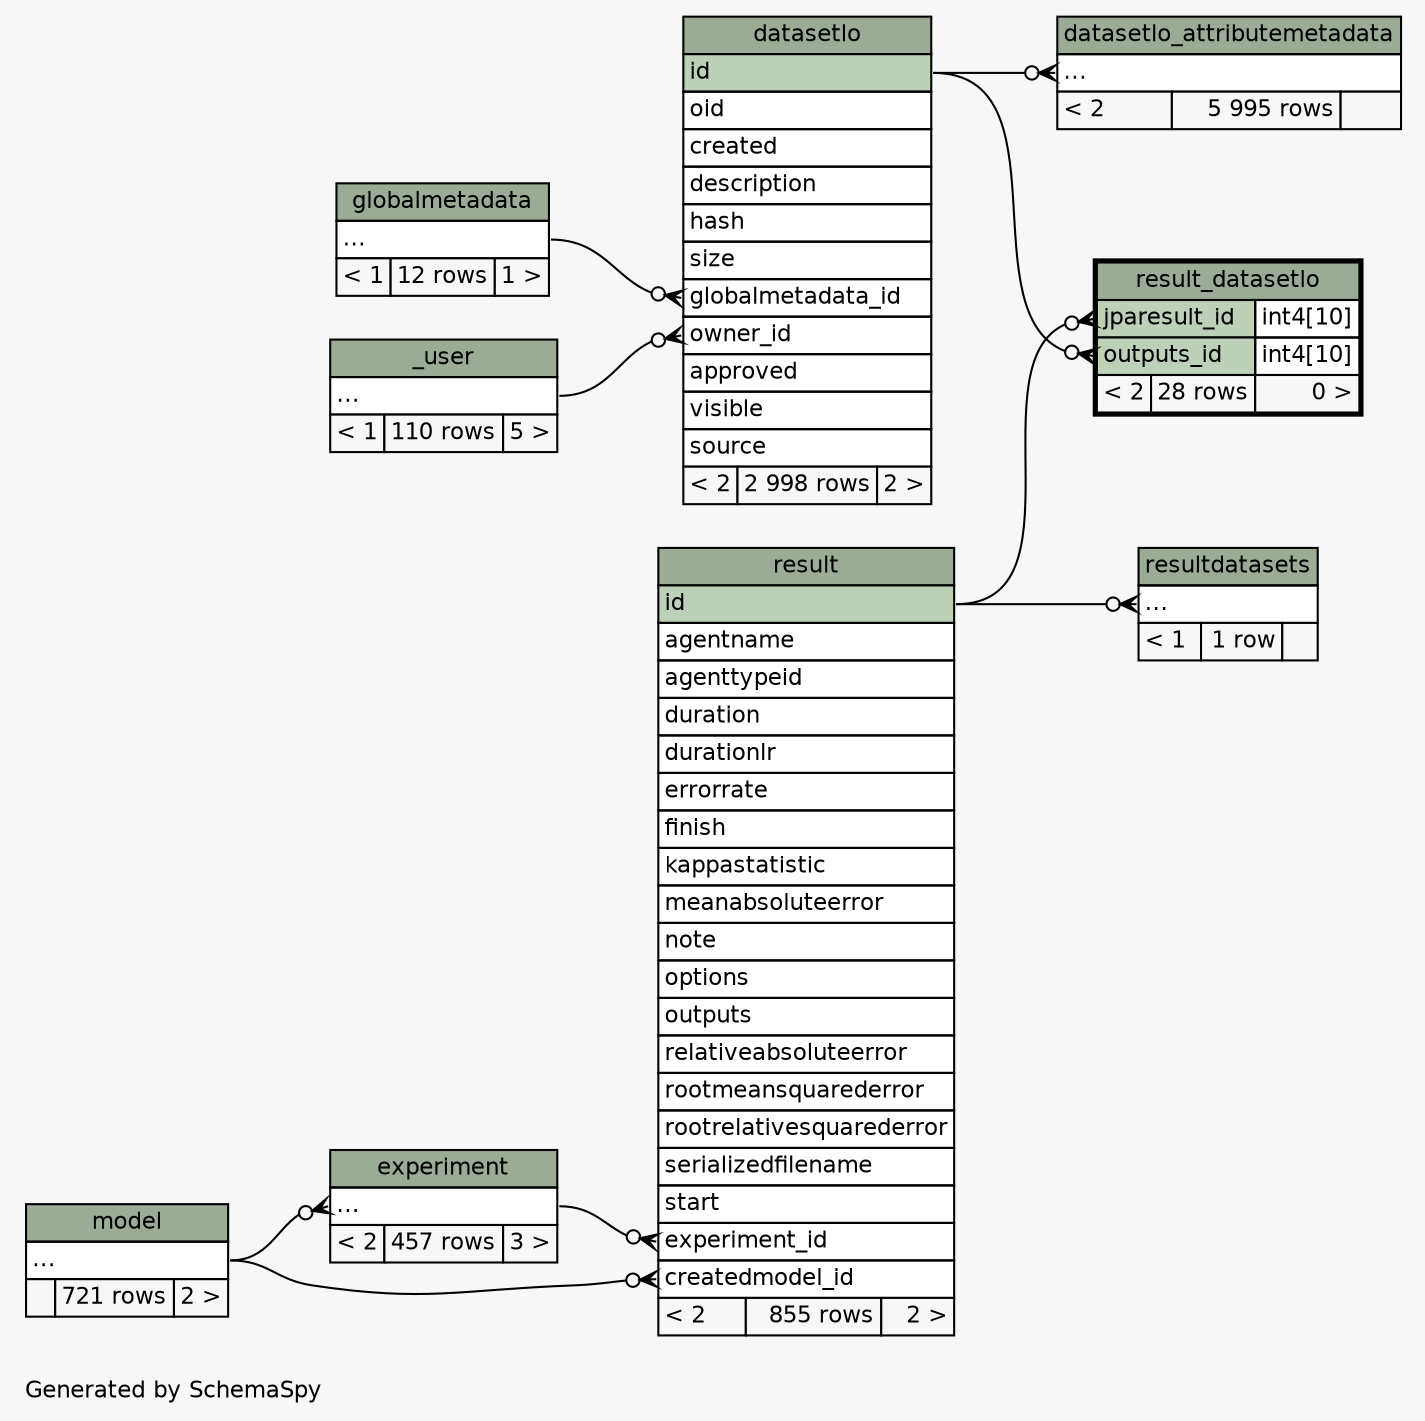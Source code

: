 // dot 2.38.0 on Mac OS X 10.9.4
// SchemaSpy rev 590
digraph "twoDegreesRelationshipsDiagram" {
  graph [
    rankdir="RL"
    bgcolor="#f7f7f7"
    label="\nGenerated by SchemaSpy"
    labeljust="l"
    nodesep="0.18"
    ranksep="0.46"
    fontname="Helvetica"
    fontsize="11"
  ];
  node [
    fontname="Helvetica"
    fontsize="11"
    shape="plaintext"
  ];
  edge [
    arrowsize="0.8"
  ];
  "datasetlo":"globalmetadata_id":w -> "globalmetadata":"elipses":e [arrowhead=none dir=back arrowtail=crowodot];
  "datasetlo":"owner_id":w -> "_user":"elipses":e [arrowhead=none dir=back arrowtail=crowodot];
  "datasetlo_attributemetadata":"elipses":w -> "datasetlo":"id":e [arrowhead=none dir=back arrowtail=crowodot];
  "experiment":"elipses":w -> "model":"elipses":e [arrowhead=none dir=back arrowtail=crowodot];
  "result":"createdmodel_id":w -> "model":"elipses":e [arrowhead=none dir=back arrowtail=crowodot];
  "result":"experiment_id":w -> "experiment":"elipses":e [arrowhead=none dir=back arrowtail=crowodot];
  "result_datasetlo":"jparesult_id":w -> "result":"id":e [arrowhead=none dir=back arrowtail=crowodot];
  "result_datasetlo":"outputs_id":w -> "datasetlo":"id":e [arrowhead=none dir=back arrowtail=crowodot];
  "resultdatasets":"elipses":w -> "result":"id":e [arrowhead=none dir=back arrowtail=crowodot];
  "_user" [
    label=<
    <TABLE BORDER="0" CELLBORDER="1" CELLSPACING="0" BGCOLOR="#ffffff">
      <TR><TD COLSPAN="3" BGCOLOR="#9bab96" ALIGN="CENTER">_user</TD></TR>
      <TR><TD PORT="elipses" COLSPAN="3" ALIGN="LEFT">...</TD></TR>
      <TR><TD ALIGN="LEFT" BGCOLOR="#f7f7f7">&lt; 1</TD><TD ALIGN="RIGHT" BGCOLOR="#f7f7f7">110 rows</TD><TD ALIGN="RIGHT" BGCOLOR="#f7f7f7">5 &gt;</TD></TR>
    </TABLE>>
    URL="_user.html"
    tooltip="_user"
  ];
  "datasetlo" [
    label=<
    <TABLE BORDER="0" CELLBORDER="1" CELLSPACING="0" BGCOLOR="#ffffff">
      <TR><TD COLSPAN="3" BGCOLOR="#9bab96" ALIGN="CENTER">datasetlo</TD></TR>
      <TR><TD PORT="id" COLSPAN="3" BGCOLOR="#bed1b8" ALIGN="LEFT">id</TD></TR>
      <TR><TD PORT="oid" COLSPAN="3" ALIGN="LEFT">oid</TD></TR>
      <TR><TD PORT="created" COLSPAN="3" ALIGN="LEFT">created</TD></TR>
      <TR><TD PORT="description" COLSPAN="3" ALIGN="LEFT">description</TD></TR>
      <TR><TD PORT="hash" COLSPAN="3" ALIGN="LEFT">hash</TD></TR>
      <TR><TD PORT="size" COLSPAN="3" ALIGN="LEFT">size</TD></TR>
      <TR><TD PORT="globalmetadata_id" COLSPAN="3" ALIGN="LEFT">globalmetadata_id</TD></TR>
      <TR><TD PORT="owner_id" COLSPAN="3" ALIGN="LEFT">owner_id</TD></TR>
      <TR><TD PORT="approved" COLSPAN="3" ALIGN="LEFT">approved</TD></TR>
      <TR><TD PORT="visible" COLSPAN="3" ALIGN="LEFT">visible</TD></TR>
      <TR><TD PORT="source" COLSPAN="3" ALIGN="LEFT">source</TD></TR>
      <TR><TD ALIGN="LEFT" BGCOLOR="#f7f7f7">&lt; 2</TD><TD ALIGN="RIGHT" BGCOLOR="#f7f7f7">2 998 rows</TD><TD ALIGN="RIGHT" BGCOLOR="#f7f7f7">2 &gt;</TD></TR>
    </TABLE>>
    URL="datasetlo.html"
    tooltip="datasetlo"
  ];
  "datasetlo_attributemetadata" [
    label=<
    <TABLE BORDER="0" CELLBORDER="1" CELLSPACING="0" BGCOLOR="#ffffff">
      <TR><TD COLSPAN="3" BGCOLOR="#9bab96" ALIGN="CENTER">datasetlo_attributemetadata</TD></TR>
      <TR><TD PORT="elipses" COLSPAN="3" ALIGN="LEFT">...</TD></TR>
      <TR><TD ALIGN="LEFT" BGCOLOR="#f7f7f7">&lt; 2</TD><TD ALIGN="RIGHT" BGCOLOR="#f7f7f7">5 995 rows</TD><TD ALIGN="RIGHT" BGCOLOR="#f7f7f7">  </TD></TR>
    </TABLE>>
    URL="datasetlo_attributemetadata.html"
    tooltip="datasetlo_attributemetadata"
  ];
  "experiment" [
    label=<
    <TABLE BORDER="0" CELLBORDER="1" CELLSPACING="0" BGCOLOR="#ffffff">
      <TR><TD COLSPAN="3" BGCOLOR="#9bab96" ALIGN="CENTER">experiment</TD></TR>
      <TR><TD PORT="elipses" COLSPAN="3" ALIGN="LEFT">...</TD></TR>
      <TR><TD ALIGN="LEFT" BGCOLOR="#f7f7f7">&lt; 2</TD><TD ALIGN="RIGHT" BGCOLOR="#f7f7f7">457 rows</TD><TD ALIGN="RIGHT" BGCOLOR="#f7f7f7">3 &gt;</TD></TR>
    </TABLE>>
    URL="experiment.html"
    tooltip="experiment"
  ];
  "globalmetadata" [
    label=<
    <TABLE BORDER="0" CELLBORDER="1" CELLSPACING="0" BGCOLOR="#ffffff">
      <TR><TD COLSPAN="3" BGCOLOR="#9bab96" ALIGN="CENTER">globalmetadata</TD></TR>
      <TR><TD PORT="elipses" COLSPAN="3" ALIGN="LEFT">...</TD></TR>
      <TR><TD ALIGN="LEFT" BGCOLOR="#f7f7f7">&lt; 1</TD><TD ALIGN="RIGHT" BGCOLOR="#f7f7f7">12 rows</TD><TD ALIGN="RIGHT" BGCOLOR="#f7f7f7">1 &gt;</TD></TR>
    </TABLE>>
    URL="globalmetadata.html"
    tooltip="globalmetadata"
  ];
  "model" [
    label=<
    <TABLE BORDER="0" CELLBORDER="1" CELLSPACING="0" BGCOLOR="#ffffff">
      <TR><TD COLSPAN="3" BGCOLOR="#9bab96" ALIGN="CENTER">model</TD></TR>
      <TR><TD PORT="elipses" COLSPAN="3" ALIGN="LEFT">...</TD></TR>
      <TR><TD ALIGN="LEFT" BGCOLOR="#f7f7f7">  </TD><TD ALIGN="RIGHT" BGCOLOR="#f7f7f7">721 rows</TD><TD ALIGN="RIGHT" BGCOLOR="#f7f7f7">2 &gt;</TD></TR>
    </TABLE>>
    URL="model.html"
    tooltip="model"
  ];
  "result" [
    label=<
    <TABLE BORDER="0" CELLBORDER="1" CELLSPACING="0" BGCOLOR="#ffffff">
      <TR><TD COLSPAN="3" BGCOLOR="#9bab96" ALIGN="CENTER">result</TD></TR>
      <TR><TD PORT="id" COLSPAN="3" BGCOLOR="#bed1b8" ALIGN="LEFT">id</TD></TR>
      <TR><TD PORT="agentname" COLSPAN="3" ALIGN="LEFT">agentname</TD></TR>
      <TR><TD PORT="agenttypeid" COLSPAN="3" ALIGN="LEFT">agenttypeid</TD></TR>
      <TR><TD PORT="duration" COLSPAN="3" ALIGN="LEFT">duration</TD></TR>
      <TR><TD PORT="durationlr" COLSPAN="3" ALIGN="LEFT">durationlr</TD></TR>
      <TR><TD PORT="errorrate" COLSPAN="3" ALIGN="LEFT">errorrate</TD></TR>
      <TR><TD PORT="finish" COLSPAN="3" ALIGN="LEFT">finish</TD></TR>
      <TR><TD PORT="kappastatistic" COLSPAN="3" ALIGN="LEFT">kappastatistic</TD></TR>
      <TR><TD PORT="meanabsoluteerror" COLSPAN="3" ALIGN="LEFT">meanabsoluteerror</TD></TR>
      <TR><TD PORT="note" COLSPAN="3" ALIGN="LEFT">note</TD></TR>
      <TR><TD PORT="options" COLSPAN="3" ALIGN="LEFT">options</TD></TR>
      <TR><TD PORT="outputs" COLSPAN="3" ALIGN="LEFT">outputs</TD></TR>
      <TR><TD PORT="relativeabsoluteerror" COLSPAN="3" ALIGN="LEFT">relativeabsoluteerror</TD></TR>
      <TR><TD PORT="rootmeansquarederror" COLSPAN="3" ALIGN="LEFT">rootmeansquarederror</TD></TR>
      <TR><TD PORT="rootrelativesquarederror" COLSPAN="3" ALIGN="LEFT">rootrelativesquarederror</TD></TR>
      <TR><TD PORT="serializedfilename" COLSPAN="3" ALIGN="LEFT">serializedfilename</TD></TR>
      <TR><TD PORT="start" COLSPAN="3" ALIGN="LEFT">start</TD></TR>
      <TR><TD PORT="experiment_id" COLSPAN="3" ALIGN="LEFT">experiment_id</TD></TR>
      <TR><TD PORT="createdmodel_id" COLSPAN="3" ALIGN="LEFT">createdmodel_id</TD></TR>
      <TR><TD ALIGN="LEFT" BGCOLOR="#f7f7f7">&lt; 2</TD><TD ALIGN="RIGHT" BGCOLOR="#f7f7f7">855 rows</TD><TD ALIGN="RIGHT" BGCOLOR="#f7f7f7">2 &gt;</TD></TR>
    </TABLE>>
    URL="result.html"
    tooltip="result"
  ];
  "result_datasetlo" [
    label=<
    <TABLE BORDER="2" CELLBORDER="1" CELLSPACING="0" BGCOLOR="#ffffff">
      <TR><TD COLSPAN="3" BGCOLOR="#9bab96" ALIGN="CENTER">result_datasetlo</TD></TR>
      <TR><TD PORT="jparesult_id" COLSPAN="2" BGCOLOR="#bed1b8" ALIGN="LEFT">jparesult_id</TD><TD PORT="jparesult_id.type" ALIGN="LEFT">int4[10]</TD></TR>
      <TR><TD PORT="outputs_id" COLSPAN="2" BGCOLOR="#bed1b8" ALIGN="LEFT">outputs_id</TD><TD PORT="outputs_id.type" ALIGN="LEFT">int4[10]</TD></TR>
      <TR><TD ALIGN="LEFT" BGCOLOR="#f7f7f7">&lt; 2</TD><TD ALIGN="RIGHT" BGCOLOR="#f7f7f7">28 rows</TD><TD ALIGN="RIGHT" BGCOLOR="#f7f7f7">0 &gt;</TD></TR>
    </TABLE>>
    URL="result_datasetlo.html"
    tooltip="result_datasetlo"
  ];
  "resultdatasets" [
    label=<
    <TABLE BORDER="0" CELLBORDER="1" CELLSPACING="0" BGCOLOR="#ffffff">
      <TR><TD COLSPAN="3" BGCOLOR="#9bab96" ALIGN="CENTER">resultdatasets</TD></TR>
      <TR><TD PORT="elipses" COLSPAN="3" ALIGN="LEFT">...</TD></TR>
      <TR><TD ALIGN="LEFT" BGCOLOR="#f7f7f7">&lt; 1</TD><TD ALIGN="RIGHT" BGCOLOR="#f7f7f7">1 row</TD><TD ALIGN="RIGHT" BGCOLOR="#f7f7f7">  </TD></TR>
    </TABLE>>
    URL="resultdatasets.html"
    tooltip="resultdatasets"
  ];
}
